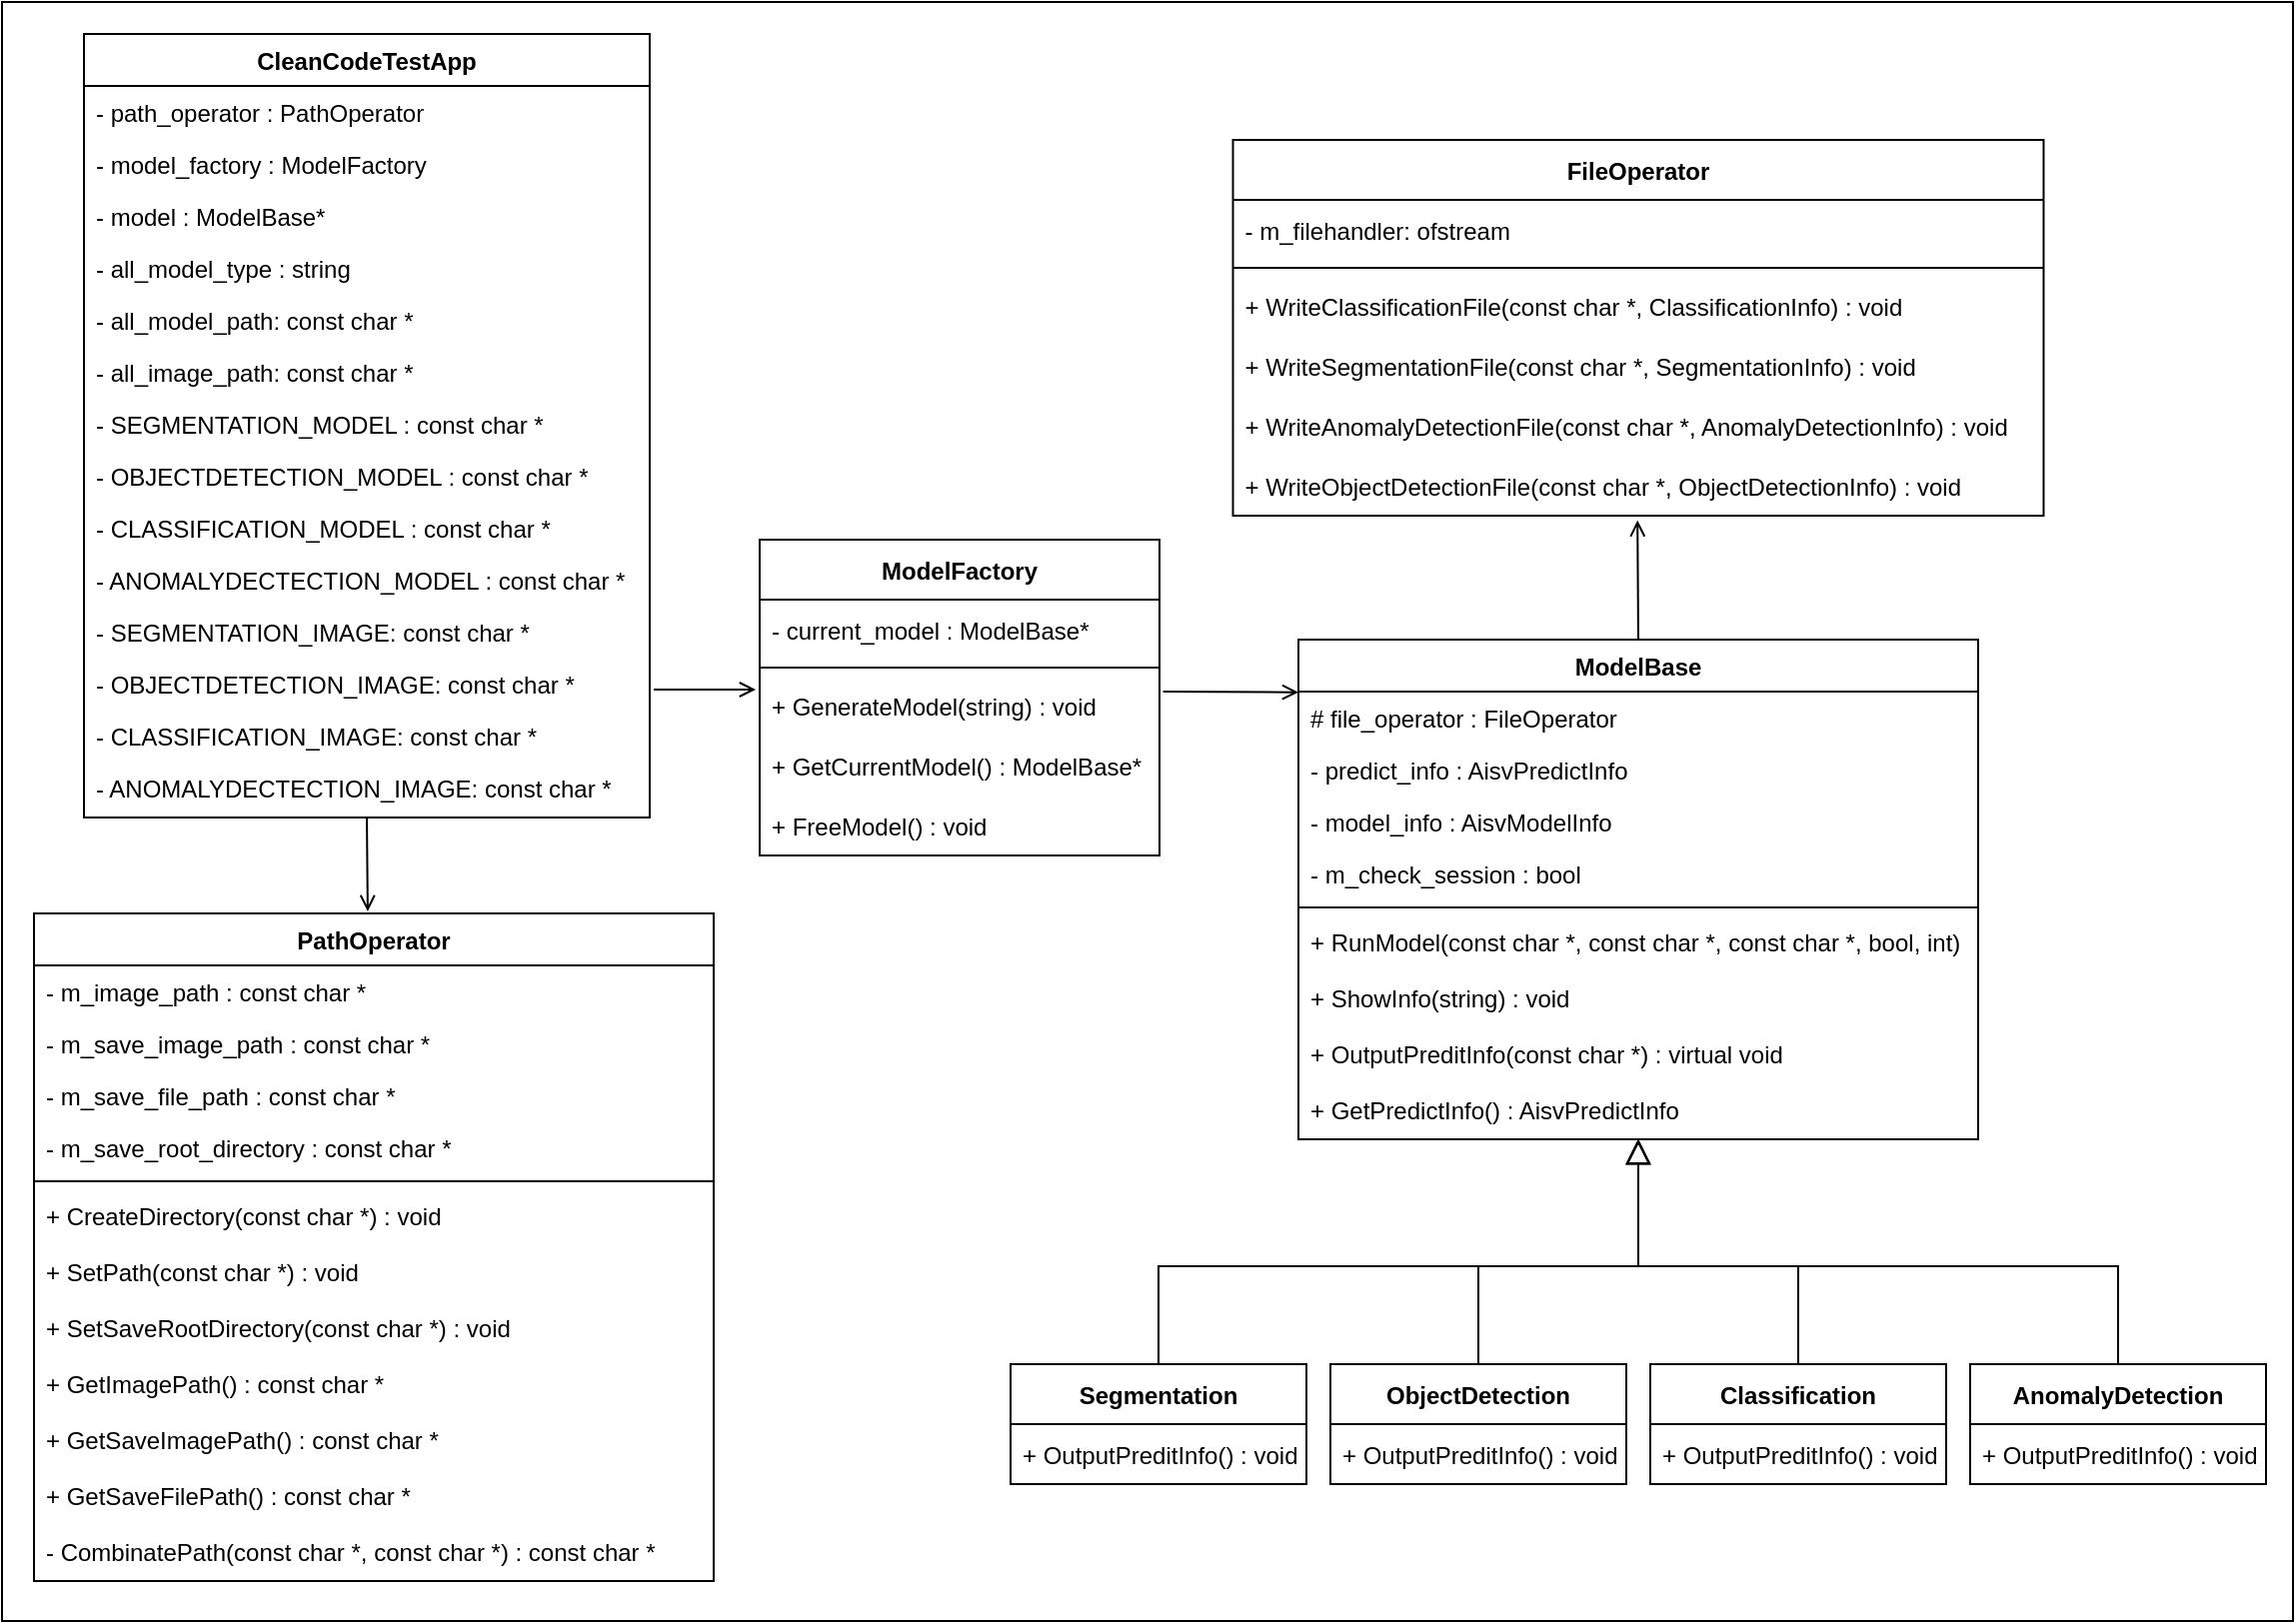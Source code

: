 <mxfile version="20.1.1" type="github">
  <diagram id="C5RBs43oDa-KdzZeNtuy" name="Page-1">
    <mxGraphModel dx="2842" dy="896" grid="1" gridSize="10" guides="1" tooltips="1" connect="1" arrows="1" fold="1" page="1" pageScale="1" pageWidth="1169" pageHeight="827" math="0" shadow="0">
      <root>
        <mxCell id="WIyWlLk6GJQsqaUBKTNV-0" />
        <mxCell id="WIyWlLk6GJQsqaUBKTNV-1" parent="WIyWlLk6GJQsqaUBKTNV-0" />
        <mxCell id="UZ-7OsgffG4RP6xPJJBt-0" value="" style="rounded=0;whiteSpace=wrap;html=1;" parent="WIyWlLk6GJQsqaUBKTNV-1" vertex="1">
          <mxGeometry x="-1157" y="1" width="1146" height="810" as="geometry" />
        </mxCell>
        <mxCell id="D-ogVkgkDjXILA013YRQ-28" value="ModelBase" style="swimlane;fontStyle=1;align=center;verticalAlign=top;childLayout=stackLayout;horizontal=1;startSize=26;horizontalStack=0;resizeParent=1;resizeLast=0;collapsible=1;marginBottom=0;rounded=0;shadow=0;strokeWidth=1;" parent="WIyWlLk6GJQsqaUBKTNV-1" vertex="1">
          <mxGeometry x="-508.5" y="320" width="340" height="250" as="geometry">
            <mxRectangle x="230" y="140" width="160" height="26" as="alternateBounds" />
          </mxGeometry>
        </mxCell>
        <mxCell id="D-ogVkgkDjXILA013YRQ-29" value="# file_operator : FileOperator" style="text;align=left;verticalAlign=top;spacingLeft=4;spacingRight=4;overflow=hidden;rotatable=0;points=[[0,0.5],[1,0.5]];portConstraint=eastwest;" parent="D-ogVkgkDjXILA013YRQ-28" vertex="1">
          <mxGeometry y="26" width="340" height="26" as="geometry" />
        </mxCell>
        <mxCell id="gn1iUnahTkc9VjTUZe64-22" value="- predict_info : AisvPredictInfo" style="text;align=left;verticalAlign=top;spacingLeft=4;spacingRight=4;overflow=hidden;rotatable=0;points=[[0,0.5],[1,0.5]];portConstraint=eastwest;" vertex="1" parent="D-ogVkgkDjXILA013YRQ-28">
          <mxGeometry y="52" width="340" height="26" as="geometry" />
        </mxCell>
        <mxCell id="D-ogVkgkDjXILA013YRQ-30" value="- model_info : AisvModelInfo" style="text;align=left;verticalAlign=top;spacingLeft=4;spacingRight=4;overflow=hidden;rotatable=0;points=[[0,0.5],[1,0.5]];portConstraint=eastwest;rounded=0;shadow=0;html=0;" parent="D-ogVkgkDjXILA013YRQ-28" vertex="1">
          <mxGeometry y="78" width="340" height="26" as="geometry" />
        </mxCell>
        <mxCell id="D-ogVkgkDjXILA013YRQ-31" value="- m_check_session : bool" style="text;align=left;verticalAlign=top;spacingLeft=4;spacingRight=4;overflow=hidden;rotatable=0;points=[[0,0.5],[1,0.5]];portConstraint=eastwest;rounded=0;shadow=0;html=0;" parent="D-ogVkgkDjXILA013YRQ-28" vertex="1">
          <mxGeometry y="104" width="340" height="26" as="geometry" />
        </mxCell>
        <mxCell id="D-ogVkgkDjXILA013YRQ-34" value="" style="line;html=1;strokeWidth=1;align=left;verticalAlign=middle;spacingTop=-1;spacingLeft=3;spacingRight=3;rotatable=0;labelPosition=right;points=[];portConstraint=eastwest;" parent="D-ogVkgkDjXILA013YRQ-28" vertex="1">
          <mxGeometry y="130" width="340" height="8" as="geometry" />
        </mxCell>
        <mxCell id="D-ogVkgkDjXILA013YRQ-35" value="+ RunModel(const char *, const char *, const char *, bool, int)" style="text;align=left;verticalAlign=top;spacingLeft=4;spacingRight=4;overflow=hidden;rotatable=0;points=[[0,0.5],[1,0.5]];portConstraint=eastwest;" parent="D-ogVkgkDjXILA013YRQ-28" vertex="1">
          <mxGeometry y="138" width="340" height="28" as="geometry" />
        </mxCell>
        <mxCell id="D-ogVkgkDjXILA013YRQ-59" value="+ ShowInfo(string) : void" style="text;align=left;verticalAlign=top;spacingLeft=4;spacingRight=4;overflow=hidden;rotatable=0;points=[[0,0.5],[1,0.5]];portConstraint=eastwest;" parent="D-ogVkgkDjXILA013YRQ-28" vertex="1">
          <mxGeometry y="166" width="340" height="28" as="geometry" />
        </mxCell>
        <mxCell id="D-ogVkgkDjXILA013YRQ-62" value="+ OutputPreditInfo(const char *) : virtual void" style="text;align=left;verticalAlign=top;spacingLeft=4;spacingRight=4;overflow=hidden;rotatable=0;points=[[0,0.5],[1,0.5]];portConstraint=eastwest;" parent="D-ogVkgkDjXILA013YRQ-28" vertex="1">
          <mxGeometry y="194" width="340" height="28" as="geometry" />
        </mxCell>
        <mxCell id="gn1iUnahTkc9VjTUZe64-10" value="+ GetPredictInfo() : AisvPredictInfo " style="text;align=left;verticalAlign=top;spacingLeft=4;spacingRight=4;overflow=hidden;rotatable=0;points=[[0,0.5],[1,0.5]];portConstraint=eastwest;" vertex="1" parent="D-ogVkgkDjXILA013YRQ-28">
          <mxGeometry y="222" width="340" height="28" as="geometry" />
        </mxCell>
        <mxCell id="D-ogVkgkDjXILA013YRQ-36" value="" style="endArrow=block;endSize=10;endFill=0;shadow=0;strokeWidth=1;rounded=0;edgeStyle=elbowEdgeStyle;elbow=vertical;exitX=0.5;exitY=0;exitDx=0;exitDy=0;" parent="WIyWlLk6GJQsqaUBKTNV-1" source="D-ogVkgkDjXILA013YRQ-45" target="D-ogVkgkDjXILA013YRQ-28" edge="1">
          <mxGeometry width="160" relative="1" as="geometry">
            <mxPoint x="-548.5" y="622.5" as="sourcePoint" />
            <mxPoint x="-538.5" y="465.5" as="targetPoint" />
            <Array as="points">
              <mxPoint x="-338.5" y="633.5" />
            </Array>
          </mxGeometry>
        </mxCell>
        <mxCell id="D-ogVkgkDjXILA013YRQ-37" value="" style="endArrow=block;endSize=10;endFill=0;shadow=0;strokeWidth=1;rounded=0;edgeStyle=elbowEdgeStyle;elbow=vertical;exitX=0.5;exitY=0;exitDx=0;exitDy=0;" parent="WIyWlLk6GJQsqaUBKTNV-1" source="D-ogVkgkDjXILA013YRQ-47" target="D-ogVkgkDjXILA013YRQ-28" edge="1">
          <mxGeometry width="160" relative="1" as="geometry">
            <mxPoint x="-328.5" y="622.5" as="sourcePoint" />
            <mxPoint x="-428.5" y="533.5" as="targetPoint" />
            <Array as="points">
              <mxPoint x="-338.5" y="633.5" />
            </Array>
          </mxGeometry>
        </mxCell>
        <mxCell id="D-ogVkgkDjXILA013YRQ-39" value="CleanCodeTestApp" style="swimlane;fontStyle=1;align=center;verticalAlign=top;childLayout=stackLayout;horizontal=1;startSize=26;horizontalStack=0;resizeParent=1;resizeLast=0;collapsible=1;marginBottom=0;rounded=0;shadow=0;strokeWidth=1;" parent="WIyWlLk6GJQsqaUBKTNV-1" vertex="1">
          <mxGeometry x="-1116" y="17" width="283" height="392" as="geometry">
            <mxRectangle x="550" y="140" width="160" height="26" as="alternateBounds" />
          </mxGeometry>
        </mxCell>
        <mxCell id="D-ogVkgkDjXILA013YRQ-41" value="- path_operator : PathOperator " style="text;align=left;verticalAlign=top;spacingLeft=4;spacingRight=4;overflow=hidden;rotatable=0;points=[[0,0.5],[1,0.5]];portConstraint=eastwest;rounded=0;shadow=0;html=0;" parent="D-ogVkgkDjXILA013YRQ-39" vertex="1">
          <mxGeometry y="26" width="283" height="26" as="geometry" />
        </mxCell>
        <mxCell id="gn1iUnahTkc9VjTUZe64-0" value="- model_factory : ModelFactory" style="text;align=left;verticalAlign=top;spacingLeft=4;spacingRight=4;overflow=hidden;rotatable=0;points=[[0,0.5],[1,0.5]];portConstraint=eastwest;rounded=0;shadow=0;html=0;" vertex="1" parent="D-ogVkgkDjXILA013YRQ-39">
          <mxGeometry y="52" width="283" height="26" as="geometry" />
        </mxCell>
        <mxCell id="gn1iUnahTkc9VjTUZe64-1" value="- model : ModelBase* " style="text;align=left;verticalAlign=top;spacingLeft=4;spacingRight=4;overflow=hidden;rotatable=0;points=[[0,0.5],[1,0.5]];portConstraint=eastwest;rounded=0;shadow=0;html=0;" vertex="1" parent="D-ogVkgkDjXILA013YRQ-39">
          <mxGeometry y="78" width="283" height="26" as="geometry" />
        </mxCell>
        <mxCell id="D-ogVkgkDjXILA013YRQ-42" value="- all_model_type : string" style="text;align=left;verticalAlign=top;spacingLeft=4;spacingRight=4;overflow=hidden;rotatable=0;points=[[0,0.5],[1,0.5]];portConstraint=eastwest;rounded=0;shadow=0;html=0;" parent="D-ogVkgkDjXILA013YRQ-39" vertex="1">
          <mxGeometry y="104" width="283" height="26" as="geometry" />
        </mxCell>
        <mxCell id="KFr7-NrDYInFaLeutiJz-15" value="- all_model_path: const char *" style="text;align=left;verticalAlign=top;spacingLeft=4;spacingRight=4;overflow=hidden;rotatable=0;points=[[0,0.5],[1,0.5]];portConstraint=eastwest;rounded=0;shadow=0;html=0;" parent="D-ogVkgkDjXILA013YRQ-39" vertex="1">
          <mxGeometry y="130" width="283" height="26" as="geometry" />
        </mxCell>
        <mxCell id="KFr7-NrDYInFaLeutiJz-16" value="- all_image_path: const char *" style="text;align=left;verticalAlign=top;spacingLeft=4;spacingRight=4;overflow=hidden;rotatable=0;points=[[0,0.5],[1,0.5]];portConstraint=eastwest;rounded=0;shadow=0;html=0;" parent="D-ogVkgkDjXILA013YRQ-39" vertex="1">
          <mxGeometry y="156" width="283" height="26" as="geometry" />
        </mxCell>
        <mxCell id="D-ogVkgkDjXILA013YRQ-73" value="- SEGMENTATION_MODEL : const char *" style="text;align=left;verticalAlign=top;spacingLeft=4;spacingRight=4;overflow=hidden;rotatable=0;points=[[0,0.5],[1,0.5]];portConstraint=eastwest;rounded=0;shadow=0;html=0;" parent="D-ogVkgkDjXILA013YRQ-39" vertex="1">
          <mxGeometry y="182" width="283" height="26" as="geometry" />
        </mxCell>
        <mxCell id="D-ogVkgkDjXILA013YRQ-74" value="- OBJECTDETECTION_MODEL : const char *" style="text;align=left;verticalAlign=top;spacingLeft=4;spacingRight=4;overflow=hidden;rotatable=0;points=[[0,0.5],[1,0.5]];portConstraint=eastwest;rounded=0;shadow=0;html=0;" parent="D-ogVkgkDjXILA013YRQ-39" vertex="1">
          <mxGeometry y="208" width="283" height="26" as="geometry" />
        </mxCell>
        <mxCell id="D-ogVkgkDjXILA013YRQ-75" value="- CLASSIFICATION_MODEL : const char *" style="text;align=left;verticalAlign=top;spacingLeft=4;spacingRight=4;overflow=hidden;rotatable=0;points=[[0,0.5],[1,0.5]];portConstraint=eastwest;rounded=0;shadow=0;html=0;" parent="D-ogVkgkDjXILA013YRQ-39" vertex="1">
          <mxGeometry y="234" width="283" height="26" as="geometry" />
        </mxCell>
        <mxCell id="D-ogVkgkDjXILA013YRQ-76" value="- ANOMALYDECTECTION_MODEL : const char *" style="text;align=left;verticalAlign=top;spacingLeft=4;spacingRight=4;overflow=hidden;rotatable=0;points=[[0,0.5],[1,0.5]];portConstraint=eastwest;rounded=0;shadow=0;html=0;" parent="D-ogVkgkDjXILA013YRQ-39" vertex="1">
          <mxGeometry y="260" width="283" height="26" as="geometry" />
        </mxCell>
        <mxCell id="KFr7-NrDYInFaLeutiJz-11" value="- SEGMENTATION_IMAGE: const char *" style="text;align=left;verticalAlign=top;spacingLeft=4;spacingRight=4;overflow=hidden;rotatable=0;points=[[0,0.5],[1,0.5]];portConstraint=eastwest;rounded=0;shadow=0;html=0;" parent="D-ogVkgkDjXILA013YRQ-39" vertex="1">
          <mxGeometry y="286" width="283" height="26" as="geometry" />
        </mxCell>
        <mxCell id="KFr7-NrDYInFaLeutiJz-12" value="- OBJECTDETECTION_IMAGE: const char *" style="text;align=left;verticalAlign=top;spacingLeft=4;spacingRight=4;overflow=hidden;rotatable=0;points=[[0,0.5],[1,0.5]];portConstraint=eastwest;rounded=0;shadow=0;html=0;" parent="D-ogVkgkDjXILA013YRQ-39" vertex="1">
          <mxGeometry y="312" width="283" height="26" as="geometry" />
        </mxCell>
        <mxCell id="KFr7-NrDYInFaLeutiJz-13" value="- CLASSIFICATION_IMAGE: const char *" style="text;align=left;verticalAlign=top;spacingLeft=4;spacingRight=4;overflow=hidden;rotatable=0;points=[[0,0.5],[1,0.5]];portConstraint=eastwest;rounded=0;shadow=0;html=0;" parent="D-ogVkgkDjXILA013YRQ-39" vertex="1">
          <mxGeometry y="338" width="283" height="26" as="geometry" />
        </mxCell>
        <mxCell id="KFr7-NrDYInFaLeutiJz-14" value="- ANOMALYDECTECTION_IMAGE: const char *" style="text;align=left;verticalAlign=top;spacingLeft=4;spacingRight=4;overflow=hidden;rotatable=0;points=[[0,0.5],[1,0.5]];portConstraint=eastwest;rounded=0;shadow=0;html=0;" parent="D-ogVkgkDjXILA013YRQ-39" vertex="1">
          <mxGeometry y="364" width="283" height="28" as="geometry" />
        </mxCell>
        <mxCell id="D-ogVkgkDjXILA013YRQ-43" value="" style="endArrow=open;shadow=0;strokeWidth=1;rounded=0;endFill=1;elbow=vertical;" parent="WIyWlLk6GJQsqaUBKTNV-1" edge="1">
          <mxGeometry x="0.5" y="41" relative="1" as="geometry">
            <mxPoint x="-831" y="345" as="sourcePoint" />
            <mxPoint x="-780" y="345" as="targetPoint" />
            <mxPoint x="-40" y="32" as="offset" />
          </mxGeometry>
        </mxCell>
        <mxCell id="D-ogVkgkDjXILA013YRQ-44" value="" style="endArrow=block;endSize=10;endFill=0;shadow=0;strokeWidth=1;rounded=0;edgeStyle=elbowEdgeStyle;elbow=vertical;exitX=0.5;exitY=0;exitDx=0;exitDy=0;entryX=0.5;entryY=1;entryDx=0;entryDy=0;" parent="WIyWlLk6GJQsqaUBKTNV-1" source="D-ogVkgkDjXILA013YRQ-49" target="D-ogVkgkDjXILA013YRQ-28" edge="1">
          <mxGeometry width="160" relative="1" as="geometry">
            <mxPoint x="-218.5" y="622.5" as="sourcePoint" />
            <mxPoint x="-438.5" y="520.5" as="targetPoint" />
            <Array as="points">
              <mxPoint x="-296.5" y="633.5" />
            </Array>
          </mxGeometry>
        </mxCell>
        <mxCell id="D-ogVkgkDjXILA013YRQ-45" value="Segmentation" style="swimlane;fontStyle=1;childLayout=stackLayout;horizontal=1;startSize=30;horizontalStack=0;resizeParent=1;resizeParentMax=0;resizeLast=0;collapsible=1;marginBottom=0;" parent="WIyWlLk6GJQsqaUBKTNV-1" vertex="1">
          <mxGeometry x="-652.5" y="682.5" width="148" height="60" as="geometry" />
        </mxCell>
        <mxCell id="D-ogVkgkDjXILA013YRQ-64" value="+ OutputPreditInfo() : void" style="text;strokeColor=none;fillColor=none;align=left;verticalAlign=middle;spacingLeft=4;spacingRight=4;overflow=hidden;points=[[0,0.5],[1,0.5]];portConstraint=eastwest;rotatable=0;" parent="D-ogVkgkDjXILA013YRQ-45" vertex="1">
          <mxGeometry y="30" width="148" height="30" as="geometry" />
        </mxCell>
        <mxCell id="D-ogVkgkDjXILA013YRQ-47" value="ObjectDetection" style="swimlane;fontStyle=1;childLayout=stackLayout;horizontal=1;startSize=30;horizontalStack=0;resizeParent=1;resizeParentMax=0;resizeLast=0;collapsible=1;marginBottom=0;" parent="WIyWlLk6GJQsqaUBKTNV-1" vertex="1">
          <mxGeometry x="-492.5" y="682.5" width="148" height="60" as="geometry" />
        </mxCell>
        <mxCell id="D-ogVkgkDjXILA013YRQ-66" value="+ OutputPreditInfo() : void" style="text;strokeColor=none;fillColor=none;align=left;verticalAlign=middle;spacingLeft=4;spacingRight=4;overflow=hidden;points=[[0,0.5],[1,0.5]];portConstraint=eastwest;rotatable=0;" parent="D-ogVkgkDjXILA013YRQ-47" vertex="1">
          <mxGeometry y="30" width="148" height="30" as="geometry" />
        </mxCell>
        <mxCell id="D-ogVkgkDjXILA013YRQ-49" value="Classification" style="swimlane;fontStyle=1;childLayout=stackLayout;horizontal=1;startSize=30;horizontalStack=0;resizeParent=1;resizeParentMax=0;resizeLast=0;collapsible=1;marginBottom=0;" parent="WIyWlLk6GJQsqaUBKTNV-1" vertex="1">
          <mxGeometry x="-332.5" y="682.5" width="148" height="60" as="geometry" />
        </mxCell>
        <mxCell id="D-ogVkgkDjXILA013YRQ-70" value="+ OutputPreditInfo() : void" style="text;strokeColor=none;fillColor=none;align=left;verticalAlign=middle;spacingLeft=4;spacingRight=4;overflow=hidden;points=[[0,0.5],[1,0.5]];portConstraint=eastwest;rotatable=0;" parent="D-ogVkgkDjXILA013YRQ-49" vertex="1">
          <mxGeometry y="30" width="148" height="30" as="geometry" />
        </mxCell>
        <mxCell id="D-ogVkgkDjXILA013YRQ-51" value="" style="endArrow=block;endSize=10;endFill=0;shadow=0;strokeWidth=1;rounded=0;edgeStyle=elbowEdgeStyle;elbow=vertical;exitX=0.5;exitY=0;exitDx=0;exitDy=0;entryX=0.5;entryY=1;entryDx=0;entryDy=0;" parent="WIyWlLk6GJQsqaUBKTNV-1" source="D-ogVkgkDjXILA013YRQ-52" target="D-ogVkgkDjXILA013YRQ-28" edge="1">
          <mxGeometry width="160" relative="1" as="geometry">
            <mxPoint x="-68.5" y="622.5" as="sourcePoint" />
            <mxPoint x="-438.5" y="520.5" as="targetPoint" />
            <Array as="points">
              <mxPoint x="-216.5" y="633.5" />
            </Array>
          </mxGeometry>
        </mxCell>
        <mxCell id="D-ogVkgkDjXILA013YRQ-52" value="AnomalyDetection" style="swimlane;fontStyle=1;childLayout=stackLayout;horizontal=1;startSize=30;horizontalStack=0;resizeParent=1;resizeParentMax=0;resizeLast=0;collapsible=1;marginBottom=0;" parent="WIyWlLk6GJQsqaUBKTNV-1" vertex="1">
          <mxGeometry x="-172.5" y="682.5" width="148" height="60" as="geometry" />
        </mxCell>
        <mxCell id="D-ogVkgkDjXILA013YRQ-72" value="+ OutputPreditInfo() : void" style="text;strokeColor=none;fillColor=none;align=left;verticalAlign=middle;spacingLeft=4;spacingRight=4;overflow=hidden;points=[[0,0.5],[1,0.5]];portConstraint=eastwest;rotatable=0;" parent="D-ogVkgkDjXILA013YRQ-52" vertex="1">
          <mxGeometry y="30" width="148" height="30" as="geometry" />
        </mxCell>
        <mxCell id="D-ogVkgkDjXILA013YRQ-54" value="ModelFactory" style="swimlane;fontStyle=1;childLayout=stackLayout;horizontal=1;startSize=30;horizontalStack=0;resizeParent=1;resizeParentMax=0;resizeLast=0;collapsible=1;marginBottom=0;" parent="WIyWlLk6GJQsqaUBKTNV-1" vertex="1">
          <mxGeometry x="-778" y="270" width="200" height="158" as="geometry" />
        </mxCell>
        <mxCell id="D-ogVkgkDjXILA013YRQ-55" value="- current_model : ModelBase*" style="text;strokeColor=none;fillColor=none;align=left;verticalAlign=middle;spacingLeft=4;spacingRight=4;overflow=hidden;points=[[0,0.5],[1,0.5]];portConstraint=eastwest;rotatable=0;" parent="D-ogVkgkDjXILA013YRQ-54" vertex="1">
          <mxGeometry y="30" width="200" height="30" as="geometry" />
        </mxCell>
        <mxCell id="KFr7-NrDYInFaLeutiJz-10" value="" style="line;strokeWidth=1;fillColor=none;align=left;verticalAlign=middle;spacingTop=-1;spacingLeft=3;spacingRight=3;rotatable=0;labelPosition=right;points=[];portConstraint=eastwest;" parent="D-ogVkgkDjXILA013YRQ-54" vertex="1">
          <mxGeometry y="60" width="200" height="8" as="geometry" />
        </mxCell>
        <mxCell id="KFr7-NrDYInFaLeutiJz-0" value="+ GenerateModel(string) : void" style="text;strokeColor=none;fillColor=none;align=left;verticalAlign=middle;spacingLeft=4;spacingRight=4;overflow=hidden;points=[[0,0.5],[1,0.5]];portConstraint=eastwest;rotatable=0;" parent="D-ogVkgkDjXILA013YRQ-54" vertex="1">
          <mxGeometry y="68" width="200" height="30" as="geometry" />
        </mxCell>
        <mxCell id="KFr7-NrDYInFaLeutiJz-1" value="+ GetCurrentModel() : ModelBase* " style="text;strokeColor=none;fillColor=none;align=left;verticalAlign=middle;spacingLeft=4;spacingRight=4;overflow=hidden;points=[[0,0.5],[1,0.5]];portConstraint=eastwest;rotatable=0;" parent="D-ogVkgkDjXILA013YRQ-54" vertex="1">
          <mxGeometry y="98" width="200" height="30" as="geometry" />
        </mxCell>
        <mxCell id="gn1iUnahTkc9VjTUZe64-2" value="+ FreeModel() : void" style="text;strokeColor=none;fillColor=none;align=left;verticalAlign=middle;spacingLeft=4;spacingRight=4;overflow=hidden;points=[[0,0.5],[1,0.5]];portConstraint=eastwest;rotatable=0;" vertex="1" parent="D-ogVkgkDjXILA013YRQ-54">
          <mxGeometry y="128" width="200" height="30" as="geometry" />
        </mxCell>
        <mxCell id="gsVewO149f7CsDIdrS-x-0" value="PathOperator" style="swimlane;fontStyle=1;align=center;verticalAlign=top;childLayout=stackLayout;horizontal=1;startSize=26;horizontalStack=0;resizeParent=1;resizeLast=0;collapsible=1;marginBottom=0;rounded=0;shadow=0;strokeWidth=1;" parent="WIyWlLk6GJQsqaUBKTNV-1" vertex="1">
          <mxGeometry x="-1141" y="457" width="340" height="334" as="geometry">
            <mxRectangle x="230" y="140" width="160" height="26" as="alternateBounds" />
          </mxGeometry>
        </mxCell>
        <mxCell id="gsVewO149f7CsDIdrS-x-1" value="- m_image_path : const char *" style="text;align=left;verticalAlign=top;spacingLeft=4;spacingRight=4;overflow=hidden;rotatable=0;points=[[0,0.5],[1,0.5]];portConstraint=eastwest;" parent="gsVewO149f7CsDIdrS-x-0" vertex="1">
          <mxGeometry y="26" width="340" height="26" as="geometry" />
        </mxCell>
        <mxCell id="gsVewO149f7CsDIdrS-x-2" value="- m_save_image_path : const char *" style="text;align=left;verticalAlign=top;spacingLeft=4;spacingRight=4;overflow=hidden;rotatable=0;points=[[0,0.5],[1,0.5]];portConstraint=eastwest;rounded=0;shadow=0;html=0;" parent="gsVewO149f7CsDIdrS-x-0" vertex="1">
          <mxGeometry y="52" width="340" height="26" as="geometry" />
        </mxCell>
        <mxCell id="gsVewO149f7CsDIdrS-x-3" value="- m_save_file_path : const char *" style="text;align=left;verticalAlign=top;spacingLeft=4;spacingRight=4;overflow=hidden;rotatable=0;points=[[0,0.5],[1,0.5]];portConstraint=eastwest;rounded=0;shadow=0;html=0;" parent="gsVewO149f7CsDIdrS-x-0" vertex="1">
          <mxGeometry y="78" width="340" height="26" as="geometry" />
        </mxCell>
        <mxCell id="gsVewO149f7CsDIdrS-x-4" value="- m_save_root_directory : const char *" style="text;align=left;verticalAlign=top;spacingLeft=4;spacingRight=4;overflow=hidden;rotatable=0;points=[[0,0.5],[1,0.5]];portConstraint=eastwest;rounded=0;shadow=0;html=0;" parent="gsVewO149f7CsDIdrS-x-0" vertex="1">
          <mxGeometry y="104" width="340" height="26" as="geometry" />
        </mxCell>
        <mxCell id="gsVewO149f7CsDIdrS-x-6" value="" style="line;html=1;strokeWidth=1;align=left;verticalAlign=middle;spacingTop=-1;spacingLeft=3;spacingRight=3;rotatable=0;labelPosition=right;points=[];portConstraint=eastwest;" parent="gsVewO149f7CsDIdrS-x-0" vertex="1">
          <mxGeometry y="130" width="340" height="8" as="geometry" />
        </mxCell>
        <mxCell id="gsVewO149f7CsDIdrS-x-8" value="+ CreateDirectory(const char *) : void" style="text;align=left;verticalAlign=top;spacingLeft=4;spacingRight=4;overflow=hidden;rotatable=0;points=[[0,0.5],[1,0.5]];portConstraint=eastwest;" parent="gsVewO149f7CsDIdrS-x-0" vertex="1">
          <mxGeometry y="138" width="340" height="28" as="geometry" />
        </mxCell>
        <mxCell id="gsVewO149f7CsDIdrS-x-9" value="+ SetPath(const char *) : void" style="text;align=left;verticalAlign=top;spacingLeft=4;spacingRight=4;overflow=hidden;rotatable=0;points=[[0,0.5],[1,0.5]];portConstraint=eastwest;" parent="gsVewO149f7CsDIdrS-x-0" vertex="1">
          <mxGeometry y="166" width="340" height="28" as="geometry" />
        </mxCell>
        <mxCell id="gsVewO149f7CsDIdrS-x-10" value="+ SetSaveRootDirectory(const char *) : void" style="text;align=left;verticalAlign=top;spacingLeft=4;spacingRight=4;overflow=hidden;rotatable=0;points=[[0,0.5],[1,0.5]];portConstraint=eastwest;" parent="gsVewO149f7CsDIdrS-x-0" vertex="1">
          <mxGeometry y="194" width="340" height="28" as="geometry" />
        </mxCell>
        <mxCell id="gsVewO149f7CsDIdrS-x-11" value="+ GetImagePath() : const char *" style="text;align=left;verticalAlign=top;spacingLeft=4;spacingRight=4;overflow=hidden;rotatable=0;points=[[0,0.5],[1,0.5]];portConstraint=eastwest;" parent="gsVewO149f7CsDIdrS-x-0" vertex="1">
          <mxGeometry y="222" width="340" height="28" as="geometry" />
        </mxCell>
        <mxCell id="gsVewO149f7CsDIdrS-x-12" value="+ GetSaveImagePath() : const char *" style="text;align=left;verticalAlign=top;spacingLeft=4;spacingRight=4;overflow=hidden;rotatable=0;points=[[0,0.5],[1,0.5]];portConstraint=eastwest;" parent="gsVewO149f7CsDIdrS-x-0" vertex="1">
          <mxGeometry y="250" width="340" height="28" as="geometry" />
        </mxCell>
        <mxCell id="gsVewO149f7CsDIdrS-x-13" value="+ GetSaveFilePath() : const char *" style="text;align=left;verticalAlign=top;spacingLeft=4;spacingRight=4;overflow=hidden;rotatable=0;points=[[0,0.5],[1,0.5]];portConstraint=eastwest;" parent="gsVewO149f7CsDIdrS-x-0" vertex="1">
          <mxGeometry y="278" width="340" height="28" as="geometry" />
        </mxCell>
        <mxCell id="gsVewO149f7CsDIdrS-x-15" value="- CombinatePath(const char *, const char *) : const char *" style="text;align=left;verticalAlign=top;spacingLeft=4;spacingRight=4;overflow=hidden;rotatable=0;points=[[0,0.5],[1,0.5]];portConstraint=eastwest;" parent="gsVewO149f7CsDIdrS-x-0" vertex="1">
          <mxGeometry y="306" width="340" height="28" as="geometry" />
        </mxCell>
        <mxCell id="gsVewO149f7CsDIdrS-x-18" value="" style="endArrow=open;shadow=0;strokeWidth=1;rounded=0;endFill=1;edgeStyle=elbowEdgeStyle;elbow=vertical;exitX=0.5;exitY=1;exitDx=0;exitDy=0;entryX=0.491;entryY=-0.003;entryDx=0;entryDy=0;entryPerimeter=0;" parent="WIyWlLk6GJQsqaUBKTNV-1" edge="1" target="gsVewO149f7CsDIdrS-x-0" source="D-ogVkgkDjXILA013YRQ-39">
          <mxGeometry x="0.5" y="41" relative="1" as="geometry">
            <mxPoint x="-975" y="407" as="sourcePoint" />
            <mxPoint x="-970" y="440" as="targetPoint" />
            <mxPoint x="-40" y="32" as="offset" />
            <Array as="points">
              <mxPoint x="-970" y="409" />
            </Array>
          </mxGeometry>
        </mxCell>
        <mxCell id="gn1iUnahTkc9VjTUZe64-9" value="" style="endArrow=open;shadow=0;strokeWidth=1;rounded=0;endFill=1;elbow=vertical;exitX=1.009;exitY=0.265;exitDx=0;exitDy=0;exitPerimeter=0;" edge="1" parent="WIyWlLk6GJQsqaUBKTNV-1" source="KFr7-NrDYInFaLeutiJz-0">
          <mxGeometry x="0.5" y="41" relative="1" as="geometry">
            <mxPoint x="-580" y="346" as="sourcePoint" />
            <mxPoint x="-508.5" y="346.38" as="targetPoint" />
            <mxPoint x="-40" y="32" as="offset" />
          </mxGeometry>
        </mxCell>
        <mxCell id="gn1iUnahTkc9VjTUZe64-14" value="" style="endArrow=open;shadow=0;strokeWidth=1;rounded=0;endFill=1;elbow=vertical;entryX=0.499;entryY=1.076;entryDx=0;entryDy=0;entryPerimeter=0;exitX=0.5;exitY=0;exitDx=0;exitDy=0;" edge="1" parent="WIyWlLk6GJQsqaUBKTNV-1" target="gn1iUnahTkc9VjTUZe64-21" source="D-ogVkgkDjXILA013YRQ-28">
          <mxGeometry x="0.5" y="41" relative="1" as="geometry">
            <mxPoint x="-340" y="330" as="sourcePoint" />
            <mxPoint x="-310" y="300" as="targetPoint" />
            <mxPoint x="-40" y="32" as="offset" />
          </mxGeometry>
        </mxCell>
        <mxCell id="gn1iUnahTkc9VjTUZe64-15" value="FileOperator" style="swimlane;fontStyle=1;childLayout=stackLayout;horizontal=1;startSize=30;horizontalStack=0;resizeParent=1;resizeParentMax=0;resizeLast=0;collapsible=1;marginBottom=0;" vertex="1" parent="WIyWlLk6GJQsqaUBKTNV-1">
          <mxGeometry x="-541.25" y="70" width="405.5" height="188" as="geometry" />
        </mxCell>
        <mxCell id="gn1iUnahTkc9VjTUZe64-16" value="- m_filehandler: ofstream " style="text;strokeColor=none;fillColor=none;align=left;verticalAlign=middle;spacingLeft=4;spacingRight=4;overflow=hidden;points=[[0,0.5],[1,0.5]];portConstraint=eastwest;rotatable=0;" vertex="1" parent="gn1iUnahTkc9VjTUZe64-15">
          <mxGeometry y="30" width="405.5" height="30" as="geometry" />
        </mxCell>
        <mxCell id="gn1iUnahTkc9VjTUZe64-17" value="" style="line;strokeWidth=1;fillColor=none;align=left;verticalAlign=middle;spacingTop=-1;spacingLeft=3;spacingRight=3;rotatable=0;labelPosition=right;points=[];portConstraint=eastwest;" vertex="1" parent="gn1iUnahTkc9VjTUZe64-15">
          <mxGeometry y="60" width="405.5" height="8" as="geometry" />
        </mxCell>
        <mxCell id="gn1iUnahTkc9VjTUZe64-18" value="+ WriteClassificationFile(const char *, ClassificationInfo) : void" style="text;strokeColor=none;fillColor=none;align=left;verticalAlign=middle;spacingLeft=4;spacingRight=4;overflow=hidden;points=[[0,0.5],[1,0.5]];portConstraint=eastwest;rotatable=0;" vertex="1" parent="gn1iUnahTkc9VjTUZe64-15">
          <mxGeometry y="68" width="405.5" height="30" as="geometry" />
        </mxCell>
        <mxCell id="gn1iUnahTkc9VjTUZe64-19" value="+ WriteSegmentationFile(const char *, SegmentationInfo) : void " style="text;strokeColor=none;fillColor=none;align=left;verticalAlign=middle;spacingLeft=4;spacingRight=4;overflow=hidden;points=[[0,0.5],[1,0.5]];portConstraint=eastwest;rotatable=0;" vertex="1" parent="gn1iUnahTkc9VjTUZe64-15">
          <mxGeometry y="98" width="405.5" height="30" as="geometry" />
        </mxCell>
        <mxCell id="gn1iUnahTkc9VjTUZe64-20" value="+ WriteAnomalyDetectionFile(const char *, AnomalyDetectionInfo) : void " style="text;strokeColor=none;fillColor=none;align=left;verticalAlign=middle;spacingLeft=4;spacingRight=4;overflow=hidden;points=[[0,0.5],[1,0.5]];portConstraint=eastwest;rotatable=0;" vertex="1" parent="gn1iUnahTkc9VjTUZe64-15">
          <mxGeometry y="128" width="405.5" height="30" as="geometry" />
        </mxCell>
        <mxCell id="gn1iUnahTkc9VjTUZe64-21" value="+ WriteObjectDetectionFile(const char *, ObjectDetectionInfo) : void " style="text;strokeColor=none;fillColor=none;align=left;verticalAlign=middle;spacingLeft=4;spacingRight=4;overflow=hidden;points=[[0,0.5],[1,0.5]];portConstraint=eastwest;rotatable=0;" vertex="1" parent="gn1iUnahTkc9VjTUZe64-15">
          <mxGeometry y="158" width="405.5" height="30" as="geometry" />
        </mxCell>
      </root>
    </mxGraphModel>
  </diagram>
</mxfile>

